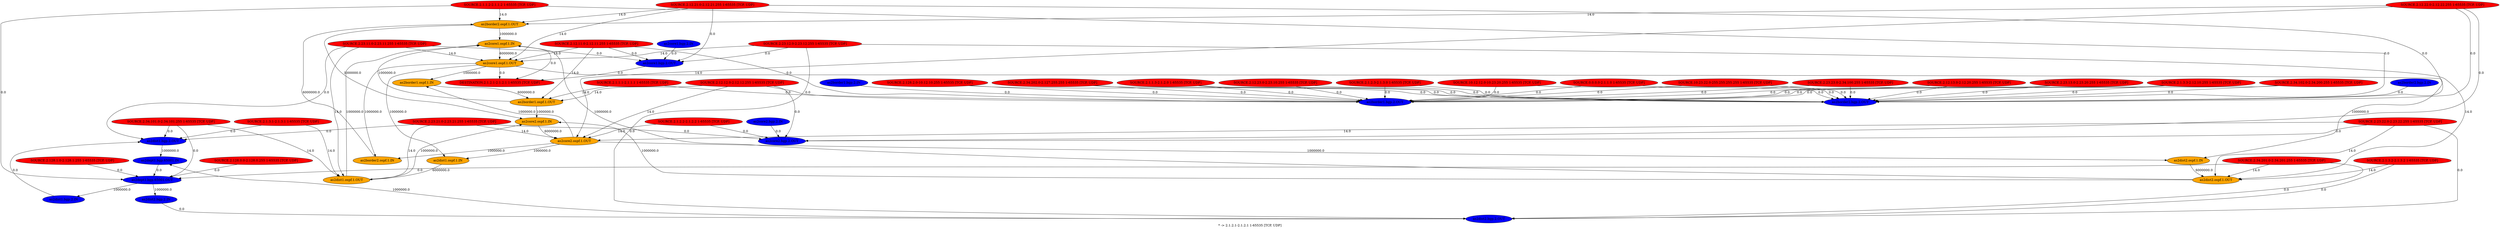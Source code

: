 digraph {
	"as2border2.ospf.1.OUT" -> "as2core1.ospf.1.IN" [label="1000000.0"]
	"as2border2.ospf.1.OUT" -> "as2core2.ospf.1.IN" [label="1000000.0"]
	"as2dist1.bgp.2.OUT" -> "as2dept1.bgp.65001.IN" [label="1000000.0"]
	"as2dist1.ospf.1.OUT" -> "as2core1.ospf.1.IN" [label="1000000.0"]
	"as2dist1.ospf.1.OUT" -> "as2core2.ospf.1.IN" [label="1000000.0"]
	"as2core1.ospf.1.OUT" -> "as2border1.ospf.1.IN" [label="1000000.0"]
	"as2core1.ospf.1.OUT" -> "as2border2.ospf.1.IN" [label="1000000.0"]
	"as2core1.ospf.1.OUT" -> "as2dist1.ospf.1.IN" [label="1000000.0"]
	"as2core1.ospf.1.OUT" -> "as2dist2.ospf.1.IN" [label="1000000.0"]
	"as2border1.ospf.1.OUT" -> "as2core1.ospf.1.IN" [label="1000000.0"]
	"as2border1.ospf.1.OUT" -> "as2core2.ospf.1.IN" [label="1000000.0"]
	"as2core2.ospf.1.OUT" -> "as2border1.ospf.1.IN" [label="1000000.0"]
	"as2core2.ospf.1.OUT" -> "as2border2.ospf.1.IN" [label="1000000.0"]
	"as2core2.ospf.1.OUT" -> "as2dist1.ospf.1.IN" [label="1000000.0"]
	"as2core2.ospf.1.OUT" -> "as2dist2.ospf.1.IN" [label="1000000.0"]
	"as2dept1.bgp.65001.OUT" -> "as2dist1.bgp.2.IN" [label="1000000.0"]
	"as2dept1.bgp.65001.OUT" -> "as2dist2.bgp.2.IN" [label="1000000.0"]
	"as2dist2.bgp.2.OUT" -> "as2dept1.bgp.65001.IN" [label="1000000.0"]
	"as2dist2.ospf.1.OUT" -> "as2core1.ospf.1.IN" [label="1000000.0"]
	"as2dist2.ospf.1.OUT" -> "as2core2.ospf.1.IN" [label="1000000.0"]
	"as2border2.bgp.2.IN" -> "as2border2.bgp.2.OUT" [label="0.0"]
	"as2border2.ospf.1.IN" -> "as2border2.ospf.1.OUT" [label="6000000.0"]
	"as2dist1.bgp.2.IN" -> "as2dist1.bgp.2.OUT" [label="0.0"]
	"as2dist1.ospf.1.IN" -> "as2dist1.ospf.1.OUT" [label="6000000.0"]
	"as2core1.bgp.2.IN" -> "as2core1.bgp.2.OUT" [label="0.0"]
	"as2core1.ospf.1.IN" -> "as2core1.ospf.1.OUT" [label="6000000.0"]
	"as2border1.bgp.2.IN" -> "as2border1.bgp.2.OUT" [label="0.0"]
	"as2border1.ospf.1.IN" -> "as2border1.ospf.1.OUT" [label="6000000.0"]
	"as2core2.bgp.2.IN" -> "as2core2.bgp.2.OUT" [label="0.0"]
	"as2core2.ospf.1.IN" -> "as2core2.ospf.1.OUT" [label="6000000.0"]
	"as2dept1.bgp.65001.IN" -> "as2dept1.bgp.65001.OUT" [label="0.0"]
	"as2dist2.bgp.2.IN" -> "as2dist2.bgp.2.OUT" [label="0.0"]
	"as2dist2.ospf.1.IN" -> "as2dist2.ospf.1.OUT" [label="6000000.0"]
	"SOURCE.2.1.3.3-2.12.10.255 1-65535 [TCP, UDP]" -> "as2border2.bgp.2.OUT" [label="0.0"]
	"SOURCE.2.1.3.3-2.12.10.255 1-65535 [TCP, UDP]" -> "as2border1.bgp.2.OUT" [label="0.0"]
	"SOURCE.2.34.102.0-2.34.200.255 1-65535 [TCP, UDP]" -> "as2border2.bgp.2.OUT" [label="0.0"]
	"SOURCE.2.34.102.0-2.34.200.255 1-65535 [TCP, UDP]" -> "as2border1.bgp.2.OUT" [label="0.0"]
	"SOURCE.2.34.201.0-2.34.201.255 1-65535 [TCP, UDP]" -> "as2dist2.bgp.2.OUT" [label="0.0"]
	"SOURCE.2.34.201.0-2.34.201.255 1-65535 [TCP, UDP]" -> "as2dist2.ospf.1.OUT" [label="14.0"]
	"SOURCE.2.34.201.0-2.34.201.255 1-65535 [TCP, UDP]" -> "as2dept1.bgp.65001.OUT" [label="0.0"]
	"SOURCE.2.128.2.0-10.12.10.255 1-65535 [TCP, UDP]" -> "as2border2.bgp.2.OUT" [label="0.0"]
	"SOURCE.2.128.2.0-10.12.10.255 1-65535 [TCP, UDP]" -> "as2border1.bgp.2.OUT" [label="0.0"]
	"SOURCE.2.1.1.2-2.1.1.2 1-65535 [TCP, UDP]" -> "as2border2.bgp.2.OUT" [label="0.0"]
	"SOURCE.2.1.1.2-2.1.1.2 1-65535 [TCP, UDP]" -> "as2border2.ospf.1.OUT" [label="14.0"]
	"SOURCE.2.1.1.2-2.1.1.2 1-65535 [TCP, UDP]" -> "as2dept1.bgp.65001.OUT" [label="0.0"]
	"SOURCE.2.1.2.2-2.1.2.2 1-65535 [TCP, UDP]" -> "as2core2.bgp.2.OUT" [label="0.0"]
	"SOURCE.2.1.2.2-2.1.2.2 1-65535 [TCP, UDP]" -> "as2core2.ospf.1.OUT" [label="14.0"]
	"SOURCE.2.1.3.2-2.1.3.2 1-65535 [TCP, UDP]" -> "as2dist2.bgp.2.OUT" [label="0.0"]
	"SOURCE.2.1.3.2-2.1.3.2 1-65535 [TCP, UDP]" -> "as2dist2.ospf.1.OUT" [label="14.0"]
	"SOURCE.2.1.1.3-2.1.2.0 1-65535 [TCP, UDP]" -> "as2border2.bgp.2.OUT" [label="0.0"]
	"SOURCE.2.1.1.3-2.1.2.0 1-65535 [TCP, UDP]" -> "as2border1.bgp.2.OUT" [label="0.0"]
	"SOURCE.2.1.2.3-2.1.3.0 1-65535 [TCP, UDP]" -> "as2border2.bgp.2.OUT" [label="0.0"]
	"SOURCE.2.1.2.3-2.1.3.0 1-65535 [TCP, UDP]" -> "as2border1.bgp.2.OUT" [label="0.0"]
	"SOURCE.2.128.0.0-2.128.0.255 1-65535 [TCP, UDP]" -> "as2dept1.bgp.65001.OUT" [label="0.0"]
	"SOURCE.2.128.1.0-2.128.1.255 1-65535 [TCP, UDP]" -> "as2dept1.bgp.65001.OUT" [label="0.0"]
	"SOURCE.0.0.0.0-2.1.1.0 1-65535 [TCP, UDP]" -> "as2border2.bgp.2.OUT" [label="0.0"]
	"SOURCE.0.0.0.0-2.1.1.0 1-65535 [TCP, UDP]" -> "as2border1.bgp.2.OUT" [label="0.0"]
	"SOURCE.2.1.1.1-2.1.1.1 1-65535 [TCP, UDP]" -> "as2border1.bgp.2.OUT" [label="0.0"]
	"SOURCE.2.1.1.1-2.1.1.1 1-65535 [TCP, UDP]" -> "as2border1.ospf.1.OUT" [label="14.0"]
	"SOURCE.2.1.3.1-2.1.3.1 1-65535 [TCP, UDP]" -> "as2dist1.bgp.2.OUT" [label="0.0"]
	"SOURCE.2.1.3.1-2.1.3.1 1-65535 [TCP, UDP]" -> "as2dist1.ospf.1.OUT" [label="14.0"]
	"SOURCE.2.34.101.0-2.34.101.255 1-65535 [TCP, UDP]" -> "as2dist1.bgp.2.OUT" [label="0.0"]
	"SOURCE.2.34.101.0-2.34.101.255 1-65535 [TCP, UDP]" -> "as2dist1.ospf.1.OUT" [label="14.0"]
	"SOURCE.2.34.101.0-2.34.101.255 1-65535 [TCP, UDP]" -> "as2dept1.bgp.65001.OUT" [label="0.0"]
	"SOURCE.2.23.23.0-2.34.100.255 1-65535 [TCP, UDP]" -> "as2border2.bgp.2.OUT" [label="0.0"]
	"SOURCE.2.23.23.0-2.34.100.255 1-65535 [TCP, UDP]" -> "as2border1.bgp.2.OUT" [label="0.0"]
	"SOURCE.2.23.11.0-2.23.11.255 1-65535 [TCP, UDP]" -> "as2dist1.bgp.2.OUT" [label="0.0"]
	"SOURCE.2.23.11.0-2.23.11.255 1-65535 [TCP, UDP]" -> "as2dist1.ospf.1.OUT" [label="14.0"]
	"SOURCE.2.23.11.0-2.23.11.255 1-65535 [TCP, UDP]" -> "as2core1.bgp.2.OUT" [label="0.0"]
	"as2core1.bgp.2.OUT" -> "DESTINATION.2.1.2.1-2.1.2.1 1-65535 [TCP, UDP]" [label="0.0"]
	"SOURCE.2.23.11.0-2.23.11.255 1-65535 [TCP, UDP]" -> "as2core1.ospf.1.OUT" [label="14.0"]
	"as2core1.ospf.1.OUT" -> "DESTINATION.2.1.2.1-2.1.2.1 1-65535 [TCP, UDP]" [label="0.0"]
	"SOURCE.2.23.12.0-2.23.12.255 1-65535 [TCP, UDP]" -> "as2dist2.bgp.2.OUT" [label="0.0"]
	"SOURCE.2.23.12.0-2.23.12.255 1-65535 [TCP, UDP]" -> "as2dist2.ospf.1.OUT" [label="14.0"]
	"SOURCE.2.23.12.0-2.23.12.255 1-65535 [TCP, UDP]" -> "as2core1.bgp.2.OUT" [label="0.0"]
	"SOURCE.2.23.12.0-2.23.12.255 1-65535 [TCP, UDP]" -> "as2core1.ospf.1.OUT" [label="14.0"]
	"SOURCE.2.23.13.0-2.23.20.255 1-65535 [TCP, UDP]" -> "as2border2.bgp.2.OUT" [label="0.0"]
	"SOURCE.2.23.13.0-2.23.20.255 1-65535 [TCP, UDP]" -> "as2border1.bgp.2.OUT" [label="0.0"]
	"SOURCE.2.23.21.0-2.23.21.255 1-65535 [TCP, UDP]" -> "as2dist1.bgp.2.OUT" [label="0.0"]
	"SOURCE.2.23.21.0-2.23.21.255 1-65535 [TCP, UDP]" -> "as2dist1.ospf.1.OUT" [label="14.0"]
	"SOURCE.2.23.21.0-2.23.21.255 1-65535 [TCP, UDP]" -> "as2core2.bgp.2.OUT" [label="0.0"]
	"SOURCE.2.23.21.0-2.23.21.255 1-65535 [TCP, UDP]" -> "as2core2.ospf.1.OUT" [label="14.0"]
	"SOURCE.2.23.22.0-2.23.22.255 1-65535 [TCP, UDP]" -> "as2dist2.bgp.2.OUT" [label="0.0"]
	"SOURCE.2.23.22.0-2.23.22.255 1-65535 [TCP, UDP]" -> "as2dist2.ospf.1.OUT" [label="14.0"]
	"SOURCE.2.23.22.0-2.23.22.255 1-65535 [TCP, UDP]" -> "as2core2.bgp.2.OUT" [label="0.0"]
	"SOURCE.2.23.22.0-2.23.22.255 1-65535 [TCP, UDP]" -> "as2core2.ospf.1.OUT" [label="14.0"]
	"SOURCE.2.34.202.0-2.127.255.255 1-65535 [TCP, UDP]" -> "as2border2.bgp.2.OUT" [label="0.0"]
	"SOURCE.2.34.202.0-2.127.255.255 1-65535 [TCP, UDP]" -> "as2border1.bgp.2.OUT" [label="0.0"]
	"SOURCE.2.12.23.0-2.23.10.255 1-65535 [TCP, UDP]" -> "as2border2.bgp.2.OUT" [label="0.0"]
	"SOURCE.2.12.23.0-2.23.10.255 1-65535 [TCP, UDP]" -> "as2border1.bgp.2.OUT" [label="0.0"]
	"SOURCE.10.12.12.0-10.23.20.255 1-65535 [TCP, UDP]" -> "as2border2.bgp.2.OUT" [label="0.0"]
	"SOURCE.10.12.12.0-10.23.20.255 1-65535 [TCP, UDP]" -> "as2border1.bgp.2.OUT" [label="0.0"]
	"SOURCE.10.23.22.0-255.255.255.255 1-65535 [TCP, UDP]" -> "as2border2.bgp.2.OUT" [label="0.0"]
	"SOURCE.10.23.22.0-255.255.255.255 1-65535 [TCP, UDP]" -> "as2border1.bgp.2.OUT" [label="0.0"]
	"SOURCE.2.12.11.0-2.12.11.255 1-65535 [TCP, UDP]" -> "as2border1.bgp.2.OUT" [label="0.0"]
	"SOURCE.2.12.11.0-2.12.11.255 1-65535 [TCP, UDP]" -> "as2border1.ospf.1.OUT" [label="14.0"]
	"SOURCE.2.12.11.0-2.12.11.255 1-65535 [TCP, UDP]" -> "as2core1.bgp.2.OUT" [label="0.0"]
	"SOURCE.2.12.11.0-2.12.11.255 1-65535 [TCP, UDP]" -> "as2core1.ospf.1.OUT" [label="14.0"]
	"SOURCE.2.12.12.0-2.12.12.255 1-65535 [TCP, UDP]" -> "as2border1.bgp.2.OUT" [label="0.0"]
	"SOURCE.2.12.12.0-2.12.12.255 1-65535 [TCP, UDP]" -> "as2border1.ospf.1.OUT" [label="14.0"]
	"SOURCE.2.12.12.0-2.12.12.255 1-65535 [TCP, UDP]" -> "as2core2.bgp.2.OUT" [label="0.0"]
	"SOURCE.2.12.12.0-2.12.12.255 1-65535 [TCP, UDP]" -> "as2core2.ospf.1.OUT" [label="14.0"]
	"SOURCE.2.12.13.0-2.12.20.255 1-65535 [TCP, UDP]" -> "as2border2.bgp.2.OUT" [label="0.0"]
	"SOURCE.2.12.13.0-2.12.20.255 1-65535 [TCP, UDP]" -> "as2border1.bgp.2.OUT" [label="0.0"]
	"SOURCE.2.12.21.0-2.12.21.255 1-65535 [TCP, UDP]" -> "as2border2.bgp.2.OUT" [label="0.0"]
	"SOURCE.2.12.21.0-2.12.21.255 1-65535 [TCP, UDP]" -> "as2border2.ospf.1.OUT" [label="14.0"]
	"SOURCE.2.12.21.0-2.12.21.255 1-65535 [TCP, UDP]" -> "as2core1.bgp.2.OUT" [label="0.0"]
	"SOURCE.2.12.21.0-2.12.21.255 1-65535 [TCP, UDP]" -> "as2core1.ospf.1.OUT" [label="14.0"]
	"SOURCE.2.12.22.0-2.12.22.255 1-65535 [TCP, UDP]" -> "as2border2.bgp.2.OUT" [label="0.0"]
	"SOURCE.2.12.22.0-2.12.22.255 1-65535 [TCP, UDP]" -> "as2border2.ospf.1.OUT" [label="14.0"]
	"SOURCE.2.12.22.0-2.12.22.255 1-65535 [TCP, UDP]" -> "as2core2.bgp.2.OUT" [label="0.0"]
	"SOURCE.2.12.22.0-2.12.22.255 1-65535 [TCP, UDP]" -> "as2core2.ospf.1.OUT" [label="14.0"]
	"as2core1.ospf.1.IN" -> "DESTINATION.2.1.2.1-2.1.2.1 1-65535 [TCP, UDP]" [label="0.0"]
	"as2border2.bgp.2.IN"[shape=oval, style=filled, fillcolor=blue]
	"as2border2.bgp.2.OUT"[shape=oval, style=filled, fillcolor=blue]
	"as2border2.ospf.1.IN"[shape=oval, style=filled, fillcolor=orange]
	"as2border2.ospf.1.OUT"[shape=oval, style=filled, fillcolor=orange]
	"as2dist1.bgp.2.IN"[shape=oval, style=filled, fillcolor=blue]
	"as2dist1.bgp.2.OUT"[shape=oval, style=filled, fillcolor=blue]
	"as2dist1.ospf.1.IN"[shape=oval, style=filled, fillcolor=orange]
	"as2dist1.ospf.1.OUT"[shape=oval, style=filled, fillcolor=orange]
	"as2core1.bgp.2.IN"[shape=oval, style=filled, fillcolor=blue]
	"as2core1.bgp.2.OUT"[shape=oval, style=filled, fillcolor=blue]
	"as2core1.ospf.1.IN"[shape=oval, style=filled, fillcolor=orange]
	"as2core1.ospf.1.OUT"[shape=oval, style=filled, fillcolor=orange]
	"as2border1.bgp.2.IN"[shape=oval, style=filled, fillcolor=blue]
	"as2border1.bgp.2.OUT"[shape=oval, style=filled, fillcolor=blue]
	"as2border1.ospf.1.IN"[shape=oval, style=filled, fillcolor=orange]
	"as2border1.ospf.1.OUT"[shape=oval, style=filled, fillcolor=orange]
	"as2core2.bgp.2.IN"[shape=oval, style=filled, fillcolor=blue]
	"as2core2.bgp.2.OUT"[shape=oval, style=filled, fillcolor=blue]
	"as2core2.ospf.1.IN"[shape=oval, style=filled, fillcolor=orange]
	"as2core2.ospf.1.OUT"[shape=oval, style=filled, fillcolor=orange]
	"as2dept1.bgp.65001.IN"[shape=oval, style=filled, fillcolor=blue]
	"as2dept1.bgp.65001.OUT"[shape=oval, style=filled, fillcolor=blue]
	"as2dist2.bgp.2.IN"[shape=oval, style=filled, fillcolor=blue]
	"as2dist2.bgp.2.OUT"[shape=oval, style=filled, fillcolor=blue]
	"as2dist2.ospf.1.IN"[shape=oval, style=filled, fillcolor=orange]
	"as2dist2.ospf.1.OUT"[shape=oval, style=filled, fillcolor=orange]
	"SOURCE.2.1.3.3-2.12.10.255 1-65535 [TCP, UDP]"[shape=oval, style=filled, fillcolor=red]
	"SOURCE.2.34.102.0-2.34.200.255 1-65535 [TCP, UDP]"[shape=oval, style=filled, fillcolor=red]
	"SOURCE.2.34.201.0-2.34.201.255 1-65535 [TCP, UDP]"[shape=oval, style=filled, fillcolor=red]
	"SOURCE.2.128.2.0-10.12.10.255 1-65535 [TCP, UDP]"[shape=oval, style=filled, fillcolor=red]
	"SOURCE.2.1.1.2-2.1.1.2 1-65535 [TCP, UDP]"[shape=oval, style=filled, fillcolor=red]
	"SOURCE.2.1.2.2-2.1.2.2 1-65535 [TCP, UDP]"[shape=oval, style=filled, fillcolor=red]
	"SOURCE.2.1.3.2-2.1.3.2 1-65535 [TCP, UDP]"[shape=oval, style=filled, fillcolor=red]
	"SOURCE.2.1.1.3-2.1.2.0 1-65535 [TCP, UDP]"[shape=oval, style=filled, fillcolor=red]
	"SOURCE.2.1.2.3-2.1.3.0 1-65535 [TCP, UDP]"[shape=oval, style=filled, fillcolor=red]
	"SOURCE.2.128.0.0-2.128.0.255 1-65535 [TCP, UDP]"[shape=oval, style=filled, fillcolor=red]
	"SOURCE.2.128.1.0-2.128.1.255 1-65535 [TCP, UDP]"[shape=oval, style=filled, fillcolor=red]
	"SOURCE.0.0.0.0-2.1.1.0 1-65535 [TCP, UDP]"[shape=oval, style=filled, fillcolor=red]
	"SOURCE.2.1.1.1-2.1.1.1 1-65535 [TCP, UDP]"[shape=oval, style=filled, fillcolor=red]
	"SOURCE.2.1.3.1-2.1.3.1 1-65535 [TCP, UDP]"[shape=oval, style=filled, fillcolor=red]
	"SOURCE.2.34.101.0-2.34.101.255 1-65535 [TCP, UDP]"[shape=oval, style=filled, fillcolor=red]
	"SOURCE.2.23.23.0-2.34.100.255 1-65535 [TCP, UDP]"[shape=oval, style=filled, fillcolor=red]
	"SOURCE.2.23.11.0-2.23.11.255 1-65535 [TCP, UDP]"[shape=oval, style=filled, fillcolor=red]
	"SOURCE.2.23.12.0-2.23.12.255 1-65535 [TCP, UDP]"[shape=oval, style=filled, fillcolor=red]
	"SOURCE.2.23.13.0-2.23.20.255 1-65535 [TCP, UDP]"[shape=oval, style=filled, fillcolor=red]
	"SOURCE.2.23.21.0-2.23.21.255 1-65535 [TCP, UDP]"[shape=oval, style=filled, fillcolor=red]
	"SOURCE.2.23.22.0-2.23.22.255 1-65535 [TCP, UDP]"[shape=oval, style=filled, fillcolor=red]
	"SOURCE.2.34.202.0-2.127.255.255 1-65535 [TCP, UDP]"[shape=oval, style=filled, fillcolor=red]
	"SOURCE.2.12.23.0-2.23.10.255 1-65535 [TCP, UDP]"[shape=oval, style=filled, fillcolor=red]
	"SOURCE.10.12.12.0-10.23.20.255 1-65535 [TCP, UDP]"[shape=oval, style=filled, fillcolor=red]
	"SOURCE.10.23.22.0-255.255.255.255 1-65535 [TCP, UDP]"[shape=oval, style=filled, fillcolor=red]
	"SOURCE.2.12.11.0-2.12.11.255 1-65535 [TCP, UDP]"[shape=oval, style=filled, fillcolor=red]
	"SOURCE.2.12.12.0-2.12.12.255 1-65535 [TCP, UDP]"[shape=oval, style=filled, fillcolor=red]
	"SOURCE.2.12.13.0-2.12.20.255 1-65535 [TCP, UDP]"[shape=oval, style=filled, fillcolor=red]
	"SOURCE.2.12.21.0-2.12.21.255 1-65535 [TCP, UDP]"[shape=oval, style=filled, fillcolor=red]
	"SOURCE.2.12.22.0-2.12.22.255 1-65535 [TCP, UDP]"[shape=oval, style=filled, fillcolor=red]
	"DESTINATION.2.1.2.1-2.1.2.1 1-65535 [TCP, UDP]"[shape=oval, style=filled, fillcolor=red]
label="* -> 2.1.2.1-2.1.2.1 1-65535 [TCP, UDP]"
}